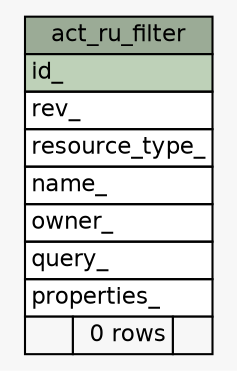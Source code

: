 // dot 2.43.0 on Linux 5.15.0-1023-azure
// SchemaSpy rev Unknown
digraph "act_ru_filter" {
  graph [
    rankdir="RL"
    bgcolor="#f7f7f7"
    nodesep="0.18"
    ranksep="0.46"
    fontname="Helvetica"
    fontsize="11"
  ];
  node [
    fontname="Helvetica"
    fontsize="11"
    shape="plaintext"
  ];
  edge [
    arrowsize="0.8"
  ];
  "act_ru_filter" [
    label=<
    <TABLE BORDER="0" CELLBORDER="1" CELLSPACING="0" BGCOLOR="#ffffff">
      <TR><TD COLSPAN="3" BGCOLOR="#9bab96" ALIGN="CENTER">act_ru_filter</TD></TR>
      <TR><TD PORT="id_" COLSPAN="3" BGCOLOR="#bed1b8" ALIGN="LEFT">id_</TD></TR>
      <TR><TD PORT="rev_" COLSPAN="3" ALIGN="LEFT">rev_</TD></TR>
      <TR><TD PORT="resource_type_" COLSPAN="3" ALIGN="LEFT">resource_type_</TD></TR>
      <TR><TD PORT="name_" COLSPAN="3" ALIGN="LEFT">name_</TD></TR>
      <TR><TD PORT="owner_" COLSPAN="3" ALIGN="LEFT">owner_</TD></TR>
      <TR><TD PORT="query_" COLSPAN="3" ALIGN="LEFT">query_</TD></TR>
      <TR><TD PORT="properties_" COLSPAN="3" ALIGN="LEFT">properties_</TD></TR>
      <TR><TD ALIGN="LEFT" BGCOLOR="#f7f7f7">  </TD><TD ALIGN="RIGHT" BGCOLOR="#f7f7f7">0 rows</TD><TD ALIGN="RIGHT" BGCOLOR="#f7f7f7">  </TD></TR>
    </TABLE>>
    URL="tables/act_ru_filter.html"
    tooltip="act_ru_filter"
  ];
}
